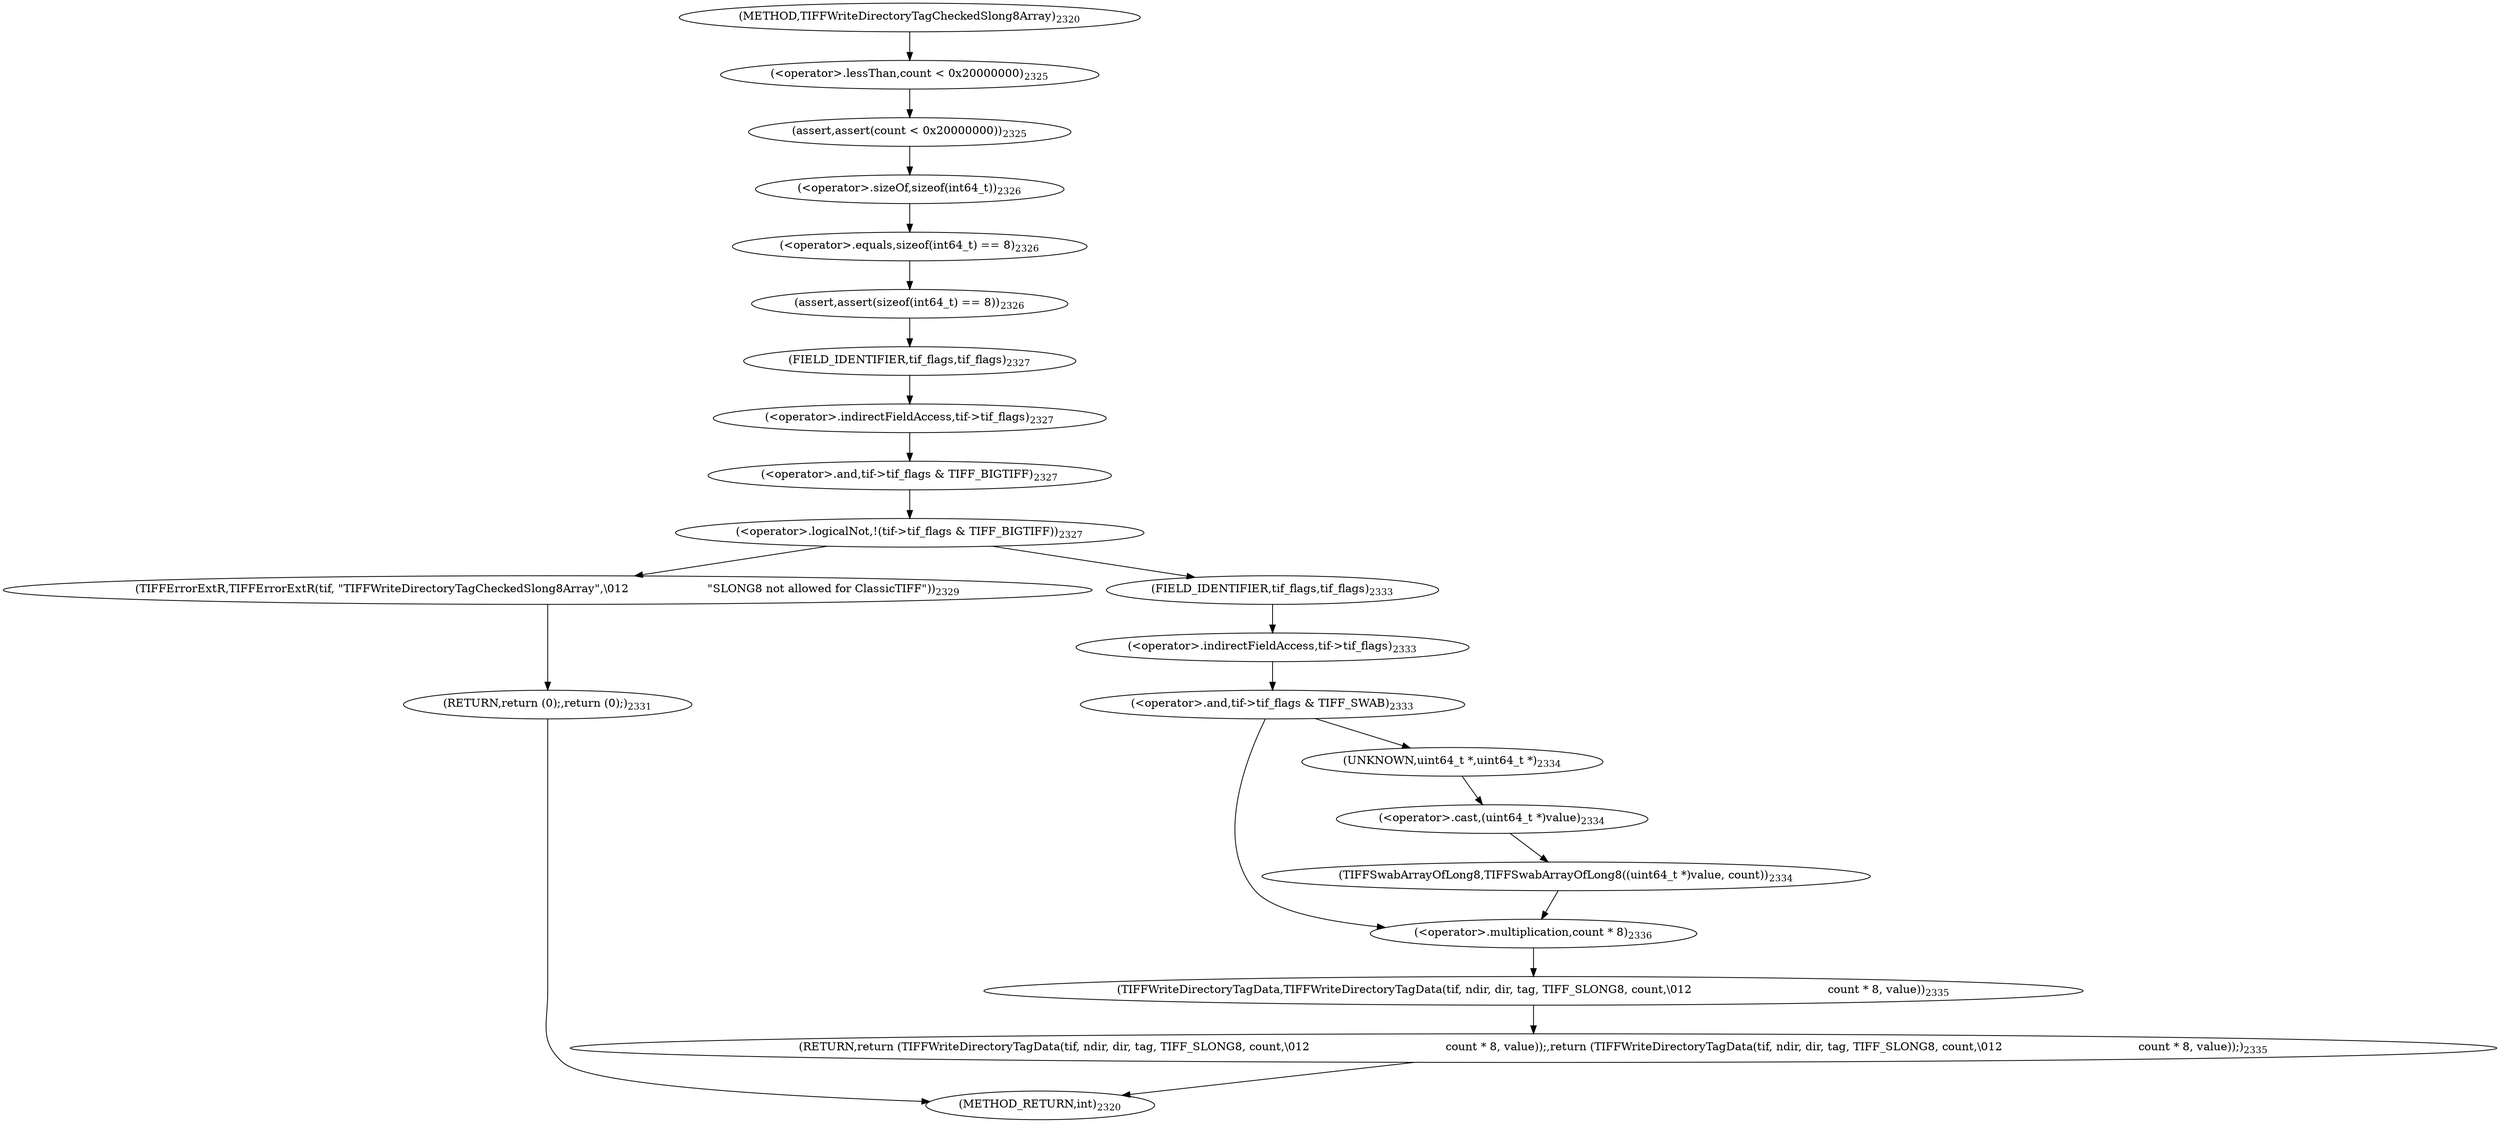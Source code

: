 digraph "TIFFWriteDirectoryTagCheckedSlong8Array" {  
"70262" [label = <(assert,assert(count &lt; 0x20000000))<SUB>2325</SUB>> ]
"70266" [label = <(assert,assert(sizeof(int64_t) == 8))<SUB>2326</SUB>> ]
"70297" [label = <(RETURN,return (TIFFWriteDirectoryTagData(tif, ndir, dir, tag, TIFF_SLONG8, count,\012                                      count * 8, value));,return (TIFFWriteDirectoryTagData(tif, ndir, dir, tag, TIFF_SLONG8, count,\012                                      count * 8, value));)<SUB>2335</SUB>> ]
"70263" [label = <(&lt;operator&gt;.lessThan,count &lt; 0x20000000)<SUB>2325</SUB>> ]
"70267" [label = <(&lt;operator&gt;.equals,sizeof(int64_t) == 8)<SUB>2326</SUB>> ]
"70272" [label = <(&lt;operator&gt;.logicalNot,!(tif-&gt;tif_flags &amp; TIFF_BIGTIFF))<SUB>2327</SUB>> ]
"70286" [label = <(&lt;operator&gt;.and,tif-&gt;tif_flags &amp; TIFF_SWAB)<SUB>2333</SUB>> ]
"70298" [label = <(TIFFWriteDirectoryTagData,TIFFWriteDirectoryTagData(tif, ndir, dir, tag, TIFF_SLONG8, count,\012                                      count * 8, value))<SUB>2335</SUB>> ]
"70268" [label = <(&lt;operator&gt;.sizeOf,sizeof(int64_t))<SUB>2326</SUB>> ]
"70273" [label = <(&lt;operator&gt;.and,tif-&gt;tif_flags &amp; TIFF_BIGTIFF)<SUB>2327</SUB>> ]
"70279" [label = <(TIFFErrorExtR,TIFFErrorExtR(tif, &quot;TIFFWriteDirectoryTagCheckedSlong8Array&quot;,\012                      &quot;SLONG8 not allowed for ClassicTIFF&quot;))<SUB>2329</SUB>> ]
"70283" [label = <(RETURN,return (0);,return (0);)<SUB>2331</SUB>> ]
"70287" [label = <(&lt;operator&gt;.indirectFieldAccess,tif-&gt;tif_flags)<SUB>2333</SUB>> ]
"70292" [label = <(TIFFSwabArrayOfLong8,TIFFSwabArrayOfLong8((uint64_t *)value, count))<SUB>2334</SUB>> ]
"70305" [label = <(&lt;operator&gt;.multiplication,count * 8)<SUB>2336</SUB>> ]
"70274" [label = <(&lt;operator&gt;.indirectFieldAccess,tif-&gt;tif_flags)<SUB>2327</SUB>> ]
"70289" [label = <(FIELD_IDENTIFIER,tif_flags,tif_flags)<SUB>2333</SUB>> ]
"70293" [label = <(&lt;operator&gt;.cast,(uint64_t *)value)<SUB>2334</SUB>> ]
"70276" [label = <(FIELD_IDENTIFIER,tif_flags,tif_flags)<SUB>2327</SUB>> ]
"70294" [label = <(UNKNOWN,uint64_t *,uint64_t *)<SUB>2334</SUB>> ]
"70254" [label = <(METHOD,TIFFWriteDirectoryTagCheckedSlong8Array)<SUB>2320</SUB>> ]
"70309" [label = <(METHOD_RETURN,int)<SUB>2320</SUB>> ]
  "70262" -> "70268" 
  "70266" -> "70276" 
  "70297" -> "70309" 
  "70263" -> "70262" 
  "70267" -> "70266" 
  "70272" -> "70279" 
  "70272" -> "70289" 
  "70286" -> "70294" 
  "70286" -> "70305" 
  "70298" -> "70297" 
  "70268" -> "70267" 
  "70273" -> "70272" 
  "70279" -> "70283" 
  "70283" -> "70309" 
  "70287" -> "70286" 
  "70292" -> "70305" 
  "70305" -> "70298" 
  "70274" -> "70273" 
  "70289" -> "70287" 
  "70293" -> "70292" 
  "70276" -> "70274" 
  "70294" -> "70293" 
  "70254" -> "70263" 
}
